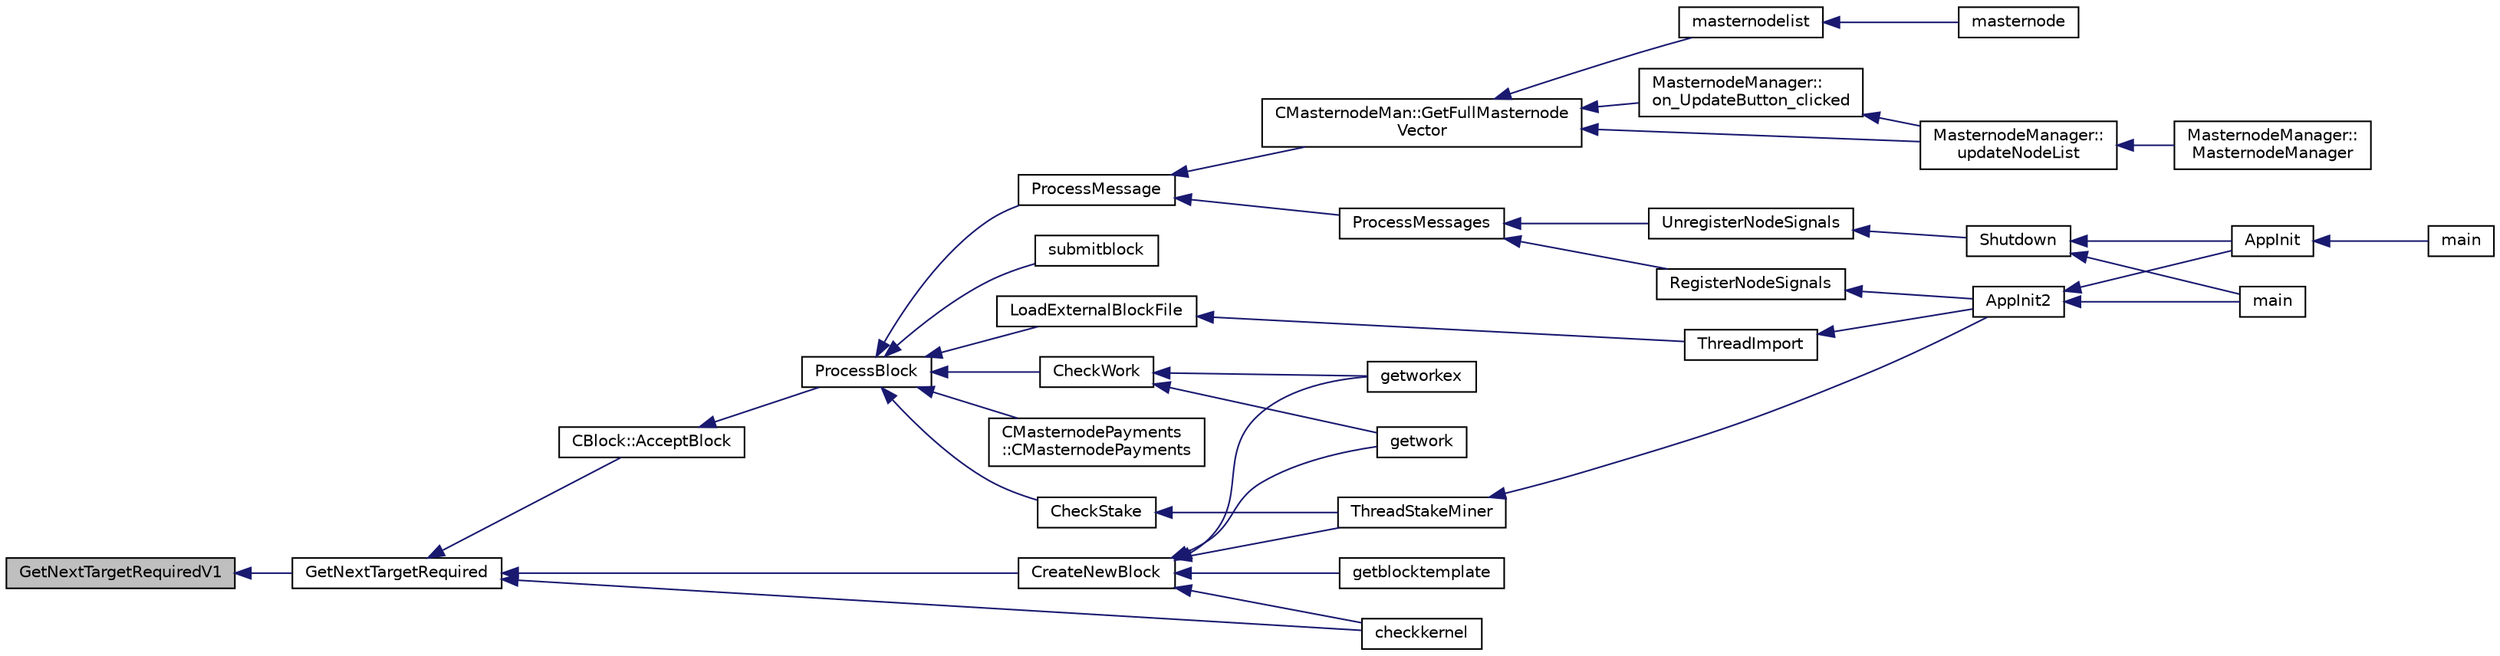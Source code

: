 digraph "GetNextTargetRequiredV1"
{
  edge [fontname="Helvetica",fontsize="10",labelfontname="Helvetica",labelfontsize="10"];
  node [fontname="Helvetica",fontsize="10",shape=record];
  rankdir="LR";
  Node559 [label="GetNextTargetRequiredV1",height=0.2,width=0.4,color="black", fillcolor="grey75", style="filled", fontcolor="black"];
  Node559 -> Node560 [dir="back",color="midnightblue",fontsize="10",style="solid",fontname="Helvetica"];
  Node560 [label="GetNextTargetRequired",height=0.2,width=0.4,color="black", fillcolor="white", style="filled",URL="$d7/d48/proofs_8h.html#a868a58404bd61b6a82901f428d152bae",tooltip="Calculate difficulty using retarget algorithm by maintaining target. "];
  Node560 -> Node561 [dir="back",color="midnightblue",fontsize="10",style="solid",fontname="Helvetica"];
  Node561 [label="CBlock::AcceptBlock",height=0.2,width=0.4,color="black", fillcolor="white", style="filled",URL="$d3/d51/class_c_block.html#a3f990a713116bd15c1f221c88b012ccf"];
  Node561 -> Node562 [dir="back",color="midnightblue",fontsize="10",style="solid",fontname="Helvetica"];
  Node562 [label="ProcessBlock",height=0.2,width=0.4,color="black", fillcolor="white", style="filled",URL="$d4/dbf/main_8h.html#a7c8a7be3439bb5e1e40548a332a3cf29"];
  Node562 -> Node563 [dir="back",color="midnightblue",fontsize="10",style="solid",fontname="Helvetica"];
  Node563 [label="LoadExternalBlockFile",height=0.2,width=0.4,color="black", fillcolor="white", style="filled",URL="$df/d0a/main_8cpp.html#afbdbbb5a1b376748e5460cbcf644a9af"];
  Node563 -> Node564 [dir="back",color="midnightblue",fontsize="10",style="solid",fontname="Helvetica"];
  Node564 [label="ThreadImport",height=0.2,width=0.4,color="black", fillcolor="white", style="filled",URL="$d4/dbf/main_8h.html#a0189c34248cd89bbbe20d4d6045bd7c9"];
  Node564 -> Node565 [dir="back",color="midnightblue",fontsize="10",style="solid",fontname="Helvetica"];
  Node565 [label="AppInit2",height=0.2,width=0.4,color="black", fillcolor="white", style="filled",URL="$d8/dc0/init_8h.html#a1a4c1bfbf6ba1db77e988b89b9cadfd3",tooltip="Initialize ion. "];
  Node565 -> Node566 [dir="back",color="midnightblue",fontsize="10",style="solid",fontname="Helvetica"];
  Node566 [label="AppInit",height=0.2,width=0.4,color="black", fillcolor="white", style="filled",URL="$d4/d35/iond_8cpp.html#ac59316b767e6984e1285f0531275286b"];
  Node566 -> Node567 [dir="back",color="midnightblue",fontsize="10",style="solid",fontname="Helvetica"];
  Node567 [label="main",height=0.2,width=0.4,color="black", fillcolor="white", style="filled",URL="$d4/d35/iond_8cpp.html#a0ddf1224851353fc92bfbff6f499fa97"];
  Node565 -> Node568 [dir="back",color="midnightblue",fontsize="10",style="solid",fontname="Helvetica"];
  Node568 [label="main",height=0.2,width=0.4,color="black", fillcolor="white", style="filled",URL="$d5/d2d/ion_8cpp.html#a0ddf1224851353fc92bfbff6f499fa97"];
  Node562 -> Node569 [dir="back",color="midnightblue",fontsize="10",style="solid",fontname="Helvetica"];
  Node569 [label="ProcessMessage",height=0.2,width=0.4,color="black", fillcolor="white", style="filled",URL="$df/d0a/main_8cpp.html#a8ba92b1a4bce3c835e887a9073d17d8e"];
  Node569 -> Node570 [dir="back",color="midnightblue",fontsize="10",style="solid",fontname="Helvetica"];
  Node570 [label="ProcessMessages",height=0.2,width=0.4,color="black", fillcolor="white", style="filled",URL="$d4/dbf/main_8h.html#a196f9318f02448b85b28d612698934fd"];
  Node570 -> Node571 [dir="back",color="midnightblue",fontsize="10",style="solid",fontname="Helvetica"];
  Node571 [label="RegisterNodeSignals",height=0.2,width=0.4,color="black", fillcolor="white", style="filled",URL="$d4/dbf/main_8h.html#ab02615ff65f91d69f8d786ec900baa8a",tooltip="Register with a network node to receive its signals. "];
  Node571 -> Node565 [dir="back",color="midnightblue",fontsize="10",style="solid",fontname="Helvetica"];
  Node570 -> Node572 [dir="back",color="midnightblue",fontsize="10",style="solid",fontname="Helvetica"];
  Node572 [label="UnregisterNodeSignals",height=0.2,width=0.4,color="black", fillcolor="white", style="filled",URL="$d4/dbf/main_8h.html#a3ef0cc6e9d9d6435ee2a5569244d6ebd",tooltip="Unregister a network node. "];
  Node572 -> Node573 [dir="back",color="midnightblue",fontsize="10",style="solid",fontname="Helvetica"];
  Node573 [label="Shutdown",height=0.2,width=0.4,color="black", fillcolor="white", style="filled",URL="$d8/dc0/init_8h.html#ac5f038c2b480cf9ef5e19e3eba8dbaf9"];
  Node573 -> Node566 [dir="back",color="midnightblue",fontsize="10",style="solid",fontname="Helvetica"];
  Node573 -> Node568 [dir="back",color="midnightblue",fontsize="10",style="solid",fontname="Helvetica"];
  Node569 -> Node574 [dir="back",color="midnightblue",fontsize="10",style="solid",fontname="Helvetica"];
  Node574 [label="CMasternodeMan::GetFullMasternode\lVector",height=0.2,width=0.4,color="black", fillcolor="white", style="filled",URL="$dc/d6b/class_c_masternode_man.html#ab39e213a7601e1bef2eba1d5d63206f5"];
  Node574 -> Node575 [dir="back",color="midnightblue",fontsize="10",style="solid",fontname="Helvetica"];
  Node575 [label="MasternodeManager::\lupdateNodeList",height=0.2,width=0.4,color="black", fillcolor="white", style="filled",URL="$d9/d70/class_masternode_manager.html#a5485a8bd6ccf673027165cc1207dfae9"];
  Node575 -> Node576 [dir="back",color="midnightblue",fontsize="10",style="solid",fontname="Helvetica"];
  Node576 [label="MasternodeManager::\lMasternodeManager",height=0.2,width=0.4,color="black", fillcolor="white", style="filled",URL="$d9/d70/class_masternode_manager.html#ad18cb99065e056e6b791e2356de826bf"];
  Node574 -> Node577 [dir="back",color="midnightblue",fontsize="10",style="solid",fontname="Helvetica"];
  Node577 [label="MasternodeManager::\lon_UpdateButton_clicked",height=0.2,width=0.4,color="black", fillcolor="white", style="filled",URL="$d9/d70/class_masternode_manager.html#ae8d07b4d869e3eb09fe1be445eff0430"];
  Node577 -> Node575 [dir="back",color="midnightblue",fontsize="10",style="solid",fontname="Helvetica"];
  Node574 -> Node578 [dir="back",color="midnightblue",fontsize="10",style="solid",fontname="Helvetica"];
  Node578 [label="masternodelist",height=0.2,width=0.4,color="black", fillcolor="white", style="filled",URL="$d5/d6b/rpcstashedsend_8cpp.html#a3a7ed7e37f21eb2912afc6e776f7236c"];
  Node578 -> Node579 [dir="back",color="midnightblue",fontsize="10",style="solid",fontname="Helvetica"];
  Node579 [label="masternode",height=0.2,width=0.4,color="black", fillcolor="white", style="filled",URL="$d5/d6b/rpcstashedsend_8cpp.html#a30609e443aeb47c29ed0878d16b1b5e1"];
  Node562 -> Node580 [dir="back",color="midnightblue",fontsize="10",style="solid",fontname="Helvetica"];
  Node580 [label="CMasternodePayments\l::CMasternodePayments",height=0.2,width=0.4,color="black", fillcolor="white", style="filled",URL="$dc/d9a/class_c_masternode_payments.html#a4b9454f265a927528c881716e7649973"];
  Node562 -> Node581 [dir="back",color="midnightblue",fontsize="10",style="solid",fontname="Helvetica"];
  Node581 [label="CheckWork",height=0.2,width=0.4,color="black", fillcolor="white", style="filled",URL="$de/d13/miner_8h.html#aadd8a05aa6d8fae1c0f4daa5e971a12a",tooltip="Check mined proof-of-work block. "];
  Node581 -> Node582 [dir="back",color="midnightblue",fontsize="10",style="solid",fontname="Helvetica"];
  Node582 [label="getworkex",height=0.2,width=0.4,color="black", fillcolor="white", style="filled",URL="$d4/ddd/rpcmining_8cpp.html#aa40f86dc468a3f2ef4a3bba99e20a069"];
  Node581 -> Node583 [dir="back",color="midnightblue",fontsize="10",style="solid",fontname="Helvetica"];
  Node583 [label="getwork",height=0.2,width=0.4,color="black", fillcolor="white", style="filled",URL="$d4/ddd/rpcmining_8cpp.html#a356be62c93d38267a7da9e1cb644d547"];
  Node562 -> Node584 [dir="back",color="midnightblue",fontsize="10",style="solid",fontname="Helvetica"];
  Node584 [label="CheckStake",height=0.2,width=0.4,color="black", fillcolor="white", style="filled",URL="$de/d13/miner_8h.html#a68be4bcfa03b86095641eac5ca996fed",tooltip="Check mined proof-of-stake block. "];
  Node584 -> Node585 [dir="back",color="midnightblue",fontsize="10",style="solid",fontname="Helvetica"];
  Node585 [label="ThreadStakeMiner",height=0.2,width=0.4,color="black", fillcolor="white", style="filled",URL="$d6/de3/miner_8cpp.html#a31faece5ef0e403969b3d3debd79b352"];
  Node585 -> Node565 [dir="back",color="midnightblue",fontsize="10",style="solid",fontname="Helvetica"];
  Node562 -> Node586 [dir="back",color="midnightblue",fontsize="10",style="solid",fontname="Helvetica"];
  Node586 [label="submitblock",height=0.2,width=0.4,color="black", fillcolor="white", style="filled",URL="$d4/ddd/rpcmining_8cpp.html#a6fc1aa077add8cb1c74207056616134d"];
  Node560 -> Node587 [dir="back",color="midnightblue",fontsize="10",style="solid",fontname="Helvetica"];
  Node587 [label="CreateNewBlock",height=0.2,width=0.4,color="black", fillcolor="white", style="filled",URL="$de/d13/miner_8h.html#aca0de7d757e027c2b08bd101c68c1549"];
  Node587 -> Node585 [dir="back",color="midnightblue",fontsize="10",style="solid",fontname="Helvetica"];
  Node587 -> Node588 [dir="back",color="midnightblue",fontsize="10",style="solid",fontname="Helvetica"];
  Node588 [label="checkkernel",height=0.2,width=0.4,color="black", fillcolor="white", style="filled",URL="$d4/ddd/rpcmining_8cpp.html#a36ee2284a7252841b8a62a9531b6acbc"];
  Node587 -> Node582 [dir="back",color="midnightblue",fontsize="10",style="solid",fontname="Helvetica"];
  Node587 -> Node583 [dir="back",color="midnightblue",fontsize="10",style="solid",fontname="Helvetica"];
  Node587 -> Node589 [dir="back",color="midnightblue",fontsize="10",style="solid",fontname="Helvetica"];
  Node589 [label="getblocktemplate",height=0.2,width=0.4,color="black", fillcolor="white", style="filled",URL="$d4/ddd/rpcmining_8cpp.html#a27347eecedd59156c914fcb5ce488f9a"];
  Node560 -> Node588 [dir="back",color="midnightblue",fontsize="10",style="solid",fontname="Helvetica"];
}
